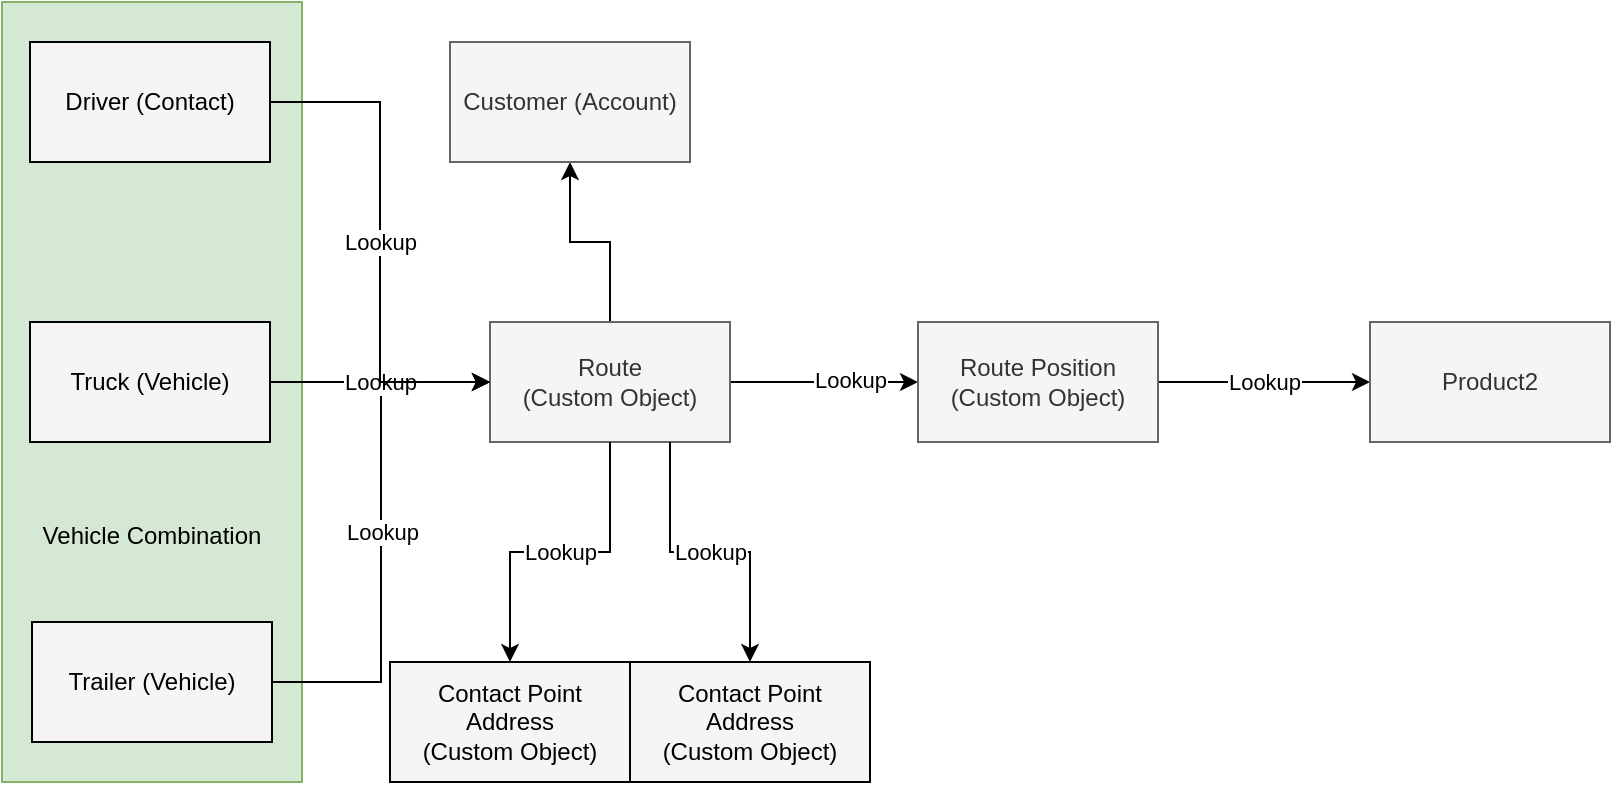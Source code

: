 <mxfile version="15.6.0" type="github">
  <diagram id="DH9oLqAvsHviRjUrgdUJ" name="Page-1">
    <mxGraphModel dx="1666" dy="794" grid="1" gridSize="10" guides="1" tooltips="1" connect="1" arrows="1" fold="1" page="1" pageScale="1" pageWidth="827" pageHeight="1169" math="0" shadow="0">
      <root>
        <mxCell id="0" />
        <mxCell id="1" parent="0" />
        <mxCell id="FejR-0xQScrpxxmyeNhJ-30" value="&lt;br&gt;&lt;br&gt;&lt;br&gt;&lt;br&gt;&lt;br&gt;&lt;br&gt;&lt;br&gt;&lt;br&gt;&lt;br&gt;&lt;br&gt;Vehicle Combination" style="rounded=0;whiteSpace=wrap;html=1;fillColor=#d5e8d4;strokeColor=#82b366;" parent="1" vertex="1">
          <mxGeometry x="16" y="100" width="150" height="390" as="geometry" />
        </mxCell>
        <mxCell id="FejR-0xQScrpxxmyeNhJ-12" style="edgeStyle=orthogonalEdgeStyle;rounded=0;orthogonalLoop=1;jettySize=auto;html=1;exitX=1;exitY=0.5;exitDx=0;exitDy=0;entryX=0;entryY=0.5;entryDx=0;entryDy=0;" parent="1" source="FejR-0xQScrpxxmyeNhJ-1" target="FejR-0xQScrpxxmyeNhJ-9" edge="1">
          <mxGeometry relative="1" as="geometry" />
        </mxCell>
        <mxCell id="FejR-0xQScrpxxmyeNhJ-13" value="Lookup" style="edgeLabel;html=1;align=center;verticalAlign=middle;resizable=0;points=[];" parent="FejR-0xQScrpxxmyeNhJ-12" vertex="1" connectable="0">
          <mxGeometry x="0.281" y="1" relative="1" as="geometry">
            <mxPoint as="offset" />
          </mxGeometry>
        </mxCell>
        <mxCell id="vN8keTi5FK3kIa-0-C21-3" style="edgeStyle=orthogonalEdgeStyle;rounded=0;orthogonalLoop=1;jettySize=auto;html=1;exitX=0.5;exitY=0;exitDx=0;exitDy=0;entryX=0.5;entryY=1;entryDx=0;entryDy=0;" parent="1" source="FejR-0xQScrpxxmyeNhJ-1" target="FejR-0xQScrpxxmyeNhJ-2" edge="1">
          <mxGeometry relative="1" as="geometry" />
        </mxCell>
        <mxCell id="FejR-0xQScrpxxmyeNhJ-1" value="Route &lt;br&gt;(Custom Object)" style="rounded=0;whiteSpace=wrap;html=1;fillColor=#f5f5f5;fontColor=#333333;strokeColor=#666666;" parent="1" vertex="1">
          <mxGeometry x="260" y="260" width="120" height="60" as="geometry" />
        </mxCell>
        <mxCell id="FejR-0xQScrpxxmyeNhJ-2" value="Customer (Account)" style="rounded=0;whiteSpace=wrap;html=1;fillColor=#f5f5f5;fontColor=#333333;strokeColor=#666666;" parent="1" vertex="1">
          <mxGeometry x="240" y="120" width="120" height="60" as="geometry" />
        </mxCell>
        <mxCell id="FejR-0xQScrpxxmyeNhJ-14" value="Lookup" style="edgeStyle=orthogonalEdgeStyle;rounded=0;orthogonalLoop=1;jettySize=auto;html=1;exitX=1;exitY=0.5;exitDx=0;exitDy=0;entryX=0;entryY=0.5;entryDx=0;entryDy=0;" parent="1" source="FejR-0xQScrpxxmyeNhJ-9" target="FejR-0xQScrpxxmyeNhJ-10" edge="1">
          <mxGeometry relative="1" as="geometry" />
        </mxCell>
        <mxCell id="FejR-0xQScrpxxmyeNhJ-17" value="Lookup" style="edgeStyle=orthogonalEdgeStyle;rounded=0;orthogonalLoop=1;jettySize=auto;html=1;exitX=0.5;exitY=1;exitDx=0;exitDy=0;" parent="1" source="FejR-0xQScrpxxmyeNhJ-1" target="FejR-0xQScrpxxmyeNhJ-16" edge="1">
          <mxGeometry relative="1" as="geometry" />
        </mxCell>
        <mxCell id="FejR-0xQScrpxxmyeNhJ-18" value="Lookup" style="edgeStyle=orthogonalEdgeStyle;rounded=0;orthogonalLoop=1;jettySize=auto;html=1;exitX=0.75;exitY=1;exitDx=0;exitDy=0;entryX=0.5;entryY=0;entryDx=0;entryDy=0;" parent="1" source="FejR-0xQScrpxxmyeNhJ-1" target="FejR-0xQScrpxxmyeNhJ-15" edge="1">
          <mxGeometry relative="1" as="geometry" />
        </mxCell>
        <mxCell id="FejR-0xQScrpxxmyeNhJ-9" value="Route Position&lt;br&gt;(Custom Object)" style="rounded=0;whiteSpace=wrap;html=1;fillColor=#f5f5f5;fontColor=#333333;strokeColor=#666666;" parent="1" vertex="1">
          <mxGeometry x="474" y="260" width="120" height="60" as="geometry" />
        </mxCell>
        <mxCell id="FejR-0xQScrpxxmyeNhJ-10" value="Product2" style="rounded=0;whiteSpace=wrap;html=1;fillColor=#F5F5F5;fontColor=#333333;strokeColor=#666666;" parent="1" vertex="1">
          <mxGeometry x="700" y="260" width="120" height="60" as="geometry" />
        </mxCell>
        <mxCell id="FejR-0xQScrpxxmyeNhJ-15" value="Contact Point Address&lt;br&gt;(Custom Object)" style="rounded=0;whiteSpace=wrap;html=1;fillColor=#F5F5F5;" parent="1" vertex="1">
          <mxGeometry x="330" y="430" width="120" height="60" as="geometry" />
        </mxCell>
        <mxCell id="FejR-0xQScrpxxmyeNhJ-16" value="Contact Point Address &lt;br&gt;(Custom Object)" style="rounded=0;whiteSpace=wrap;html=1;fillColor=#F5F5F5;" parent="1" vertex="1">
          <mxGeometry x="210" y="430" width="120" height="60" as="geometry" />
        </mxCell>
        <mxCell id="FejR-0xQScrpxxmyeNhJ-27" value="Lookup" style="edgeStyle=orthogonalEdgeStyle;rounded=0;orthogonalLoop=1;jettySize=auto;html=1;exitX=1;exitY=0.5;exitDx=0;exitDy=0;entryX=0;entryY=0.5;entryDx=0;entryDy=0;" parent="1" source="FejR-0xQScrpxxmyeNhJ-19" target="FejR-0xQScrpxxmyeNhJ-1" edge="1">
          <mxGeometry relative="1" as="geometry" />
        </mxCell>
        <mxCell id="FejR-0xQScrpxxmyeNhJ-19" value="Trailer (Vehicle)" style="rounded=0;whiteSpace=wrap;html=1;fillColor=#F5F5F5;" parent="1" vertex="1">
          <mxGeometry x="31" y="410" width="120" height="60" as="geometry" />
        </mxCell>
        <mxCell id="FejR-0xQScrpxxmyeNhJ-25" value="Lookup" style="edgeStyle=orthogonalEdgeStyle;rounded=0;orthogonalLoop=1;jettySize=auto;html=1;exitX=1;exitY=0.5;exitDx=0;exitDy=0;entryX=0;entryY=0.5;entryDx=0;entryDy=0;" parent="1" source="FejR-0xQScrpxxmyeNhJ-20" target="FejR-0xQScrpxxmyeNhJ-1" edge="1">
          <mxGeometry relative="1" as="geometry" />
        </mxCell>
        <mxCell id="FejR-0xQScrpxxmyeNhJ-20" value="Truck (Vehicle)" style="rounded=0;whiteSpace=wrap;html=1;fillColor=#F5F5F5;" parent="1" vertex="1">
          <mxGeometry x="30" y="260" width="120" height="60" as="geometry" />
        </mxCell>
        <mxCell id="FejR-0xQScrpxxmyeNhJ-26" value="Lookup" style="edgeStyle=orthogonalEdgeStyle;rounded=0;orthogonalLoop=1;jettySize=auto;html=1;exitX=1;exitY=0.5;exitDx=0;exitDy=0;entryX=0;entryY=0.5;entryDx=0;entryDy=0;" parent="1" source="FejR-0xQScrpxxmyeNhJ-21" target="FejR-0xQScrpxxmyeNhJ-1" edge="1">
          <mxGeometry relative="1" as="geometry" />
        </mxCell>
        <mxCell id="FejR-0xQScrpxxmyeNhJ-21" value="Driver (Contact)" style="rounded=0;whiteSpace=wrap;html=1;fillColor=#F5F5F5;" parent="1" vertex="1">
          <mxGeometry x="30" y="120" width="120" height="60" as="geometry" />
        </mxCell>
      </root>
    </mxGraphModel>
  </diagram>
</mxfile>
